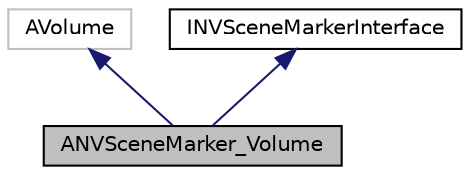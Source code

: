 digraph "ANVSceneMarker_Volume"
{
  edge [fontname="Helvetica",fontsize="10",labelfontname="Helvetica",labelfontsize="10"];
  node [fontname="Helvetica",fontsize="10",shape=record];
  Node1 [label="ANVSceneMarker_Volume",height=0.2,width=0.4,color="black", fillcolor="grey75", style="filled", fontcolor="black"];
  Node2 -> Node1 [dir="back",color="midnightblue",fontsize="10",style="solid",fontname="Helvetica"];
  Node2 [label="AVolume",height=0.2,width=0.4,color="grey75", fillcolor="white", style="filled"];
  Node3 -> Node1 [dir="back",color="midnightblue",fontsize="10",style="solid",fontname="Helvetica"];
  Node3 [label="INVSceneMarkerInterface",height=0.2,width=0.4,color="black", fillcolor="white", style="filled",URL="$class_i_n_v_scene_marker_interface.html",tooltip="Base interface for object that can be placed in the map as marker for other actors. "];
}

